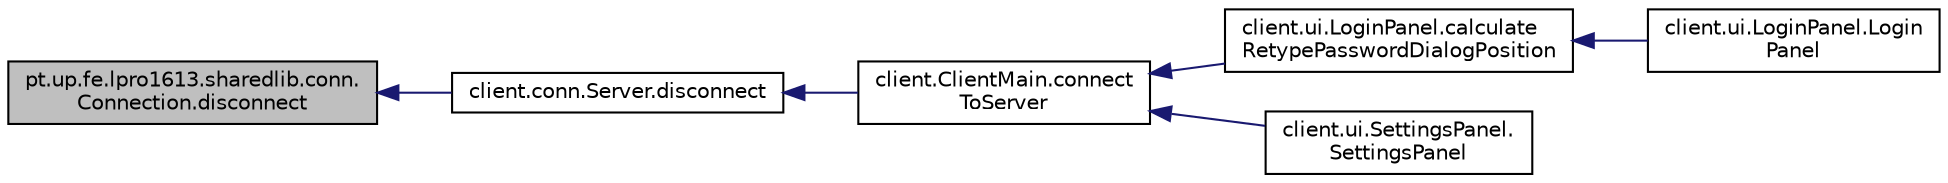 digraph "pt.up.fe.lpro1613.sharedlib.conn.Connection.disconnect"
{
  edge [fontname="Helvetica",fontsize="10",labelfontname="Helvetica",labelfontsize="10"];
  node [fontname="Helvetica",fontsize="10",shape=record];
  rankdir="LR";
  Node16 [label="pt.up.fe.lpro1613.sharedlib.conn.\lConnection.disconnect",height=0.2,width=0.4,color="black", fillcolor="grey75", style="filled", fontcolor="black"];
  Node16 -> Node17 [dir="back",color="midnightblue",fontsize="10",style="solid",fontname="Helvetica"];
  Node17 [label="client.conn.Server.disconnect",height=0.2,width=0.4,color="black", fillcolor="white", style="filled",URL="$classclient_1_1conn_1_1_server.html#ab69a81693f41986321e92120aa0918cb"];
  Node17 -> Node18 [dir="back",color="midnightblue",fontsize="10",style="solid",fontname="Helvetica"];
  Node18 [label="client.ClientMain.connect\lToServer",height=0.2,width=0.4,color="black", fillcolor="white", style="filled",URL="$classclient_1_1_client_main.html#aecd59c193bdb0536d649be78f72149b0"];
  Node18 -> Node19 [dir="back",color="midnightblue",fontsize="10",style="solid",fontname="Helvetica"];
  Node19 [label="client.ui.LoginPanel.calculate\lRetypePasswordDialogPosition",height=0.2,width=0.4,color="black", fillcolor="white", style="filled",URL="$classclient_1_1ui_1_1_login_panel.html#a9726aa2bc3416aa22ad43d2b4b9eed70"];
  Node19 -> Node20 [dir="back",color="midnightblue",fontsize="10",style="solid",fontname="Helvetica"];
  Node20 [label="client.ui.LoginPanel.Login\lPanel",height=0.2,width=0.4,color="black", fillcolor="white", style="filled",URL="$classclient_1_1ui_1_1_login_panel.html#a697f38b937f048e562c634c713d90885"];
  Node18 -> Node21 [dir="back",color="midnightblue",fontsize="10",style="solid",fontname="Helvetica"];
  Node21 [label="client.ui.SettingsPanel.\lSettingsPanel",height=0.2,width=0.4,color="black", fillcolor="white", style="filled",URL="$classclient_1_1ui_1_1_settings_panel.html#a95dfa76100b4d18863cd0b572c631ebf"];
}
